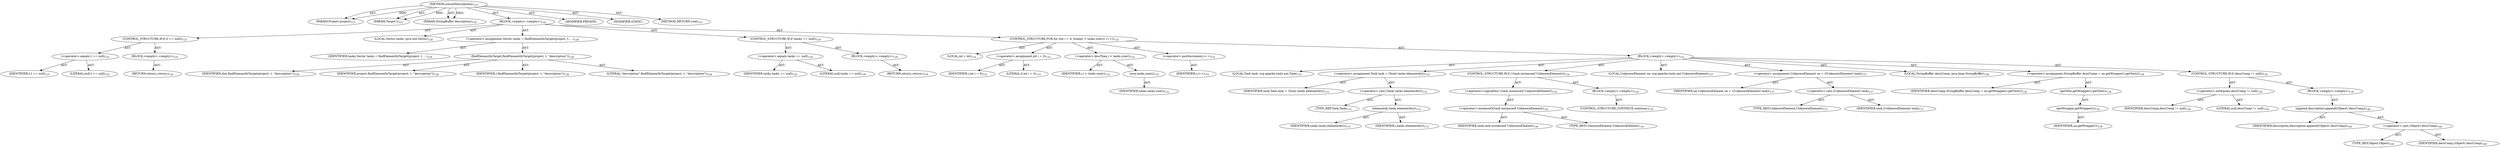 digraph "concatDescriptions" {  
"111669149698" [label = <(METHOD,concatDescriptions)<SUB>123</SUB>> ]
"115964116995" [label = <(PARAM,Project project)<SUB>123</SUB>> ]
"115964116996" [label = <(PARAM,Target t)<SUB>123</SUB>> ]
"115964116997" [label = <(PARAM,StringBuffer description)<SUB>124</SUB>> ]
"25769803782" [label = <(BLOCK,&lt;empty&gt;,&lt;empty&gt;)<SUB>124</SUB>> ]
"47244640260" [label = <(CONTROL_STRUCTURE,IF,if (t == null))<SUB>125</SUB>> ]
"30064771100" [label = <(&lt;operator&gt;.equals,t == null)<SUB>125</SUB>> ]
"68719476763" [label = <(IDENTIFIER,t,t == null)<SUB>125</SUB>> ]
"90194313219" [label = <(LITERAL,null,t == null)<SUB>125</SUB>> ]
"25769803783" [label = <(BLOCK,&lt;empty&gt;,&lt;empty&gt;)<SUB>125</SUB>> ]
"146028888066" [label = <(RETURN,return;,return;)<SUB>126</SUB>> ]
"94489280518" [label = <(LOCAL,Vector tasks: java.util.Vector)<SUB>128</SUB>> ]
"30064771101" [label = <(&lt;operator&gt;.assignment,Vector tasks = findElementInTarget(project, t, ...)<SUB>128</SUB>> ]
"68719476764" [label = <(IDENTIFIER,tasks,Vector tasks = findElementInTarget(project, t, ...)<SUB>128</SUB>> ]
"30064771102" [label = <(findElementInTarget,findElementInTarget(project, t, &quot;description&quot;))<SUB>128</SUB>> ]
"68719476765" [label = <(IDENTIFIER,this,findElementInTarget(project, t, &quot;description&quot;))<SUB>128</SUB>> ]
"68719476766" [label = <(IDENTIFIER,project,findElementInTarget(project, t, &quot;description&quot;))<SUB>128</SUB>> ]
"68719476767" [label = <(IDENTIFIER,t,findElementInTarget(project, t, &quot;description&quot;))<SUB>128</SUB>> ]
"90194313220" [label = <(LITERAL,&quot;description&quot;,findElementInTarget(project, t, &quot;description&quot;))<SUB>128</SUB>> ]
"47244640261" [label = <(CONTROL_STRUCTURE,IF,if (tasks == null))<SUB>129</SUB>> ]
"30064771103" [label = <(&lt;operator&gt;.equals,tasks == null)<SUB>129</SUB>> ]
"68719476768" [label = <(IDENTIFIER,tasks,tasks == null)<SUB>129</SUB>> ]
"90194313221" [label = <(LITERAL,null,tasks == null)<SUB>129</SUB>> ]
"25769803784" [label = <(BLOCK,&lt;empty&gt;,&lt;empty&gt;)<SUB>129</SUB>> ]
"146028888067" [label = <(RETURN,return;,return;)<SUB>130</SUB>> ]
"47244640262" [label = <(CONTROL_STRUCTURE,FOR,for (int i = 0; Some(i &lt; tasks.size()); i++))<SUB>132</SUB>> ]
"94489280519" [label = <(LOCAL,int i: int)<SUB>132</SUB>> ]
"30064771104" [label = <(&lt;operator&gt;.assignment,int i = 0)<SUB>132</SUB>> ]
"68719476769" [label = <(IDENTIFIER,i,int i = 0)<SUB>132</SUB>> ]
"90194313222" [label = <(LITERAL,0,int i = 0)<SUB>132</SUB>> ]
"30064771105" [label = <(&lt;operator&gt;.lessThan,i &lt; tasks.size())<SUB>132</SUB>> ]
"68719476770" [label = <(IDENTIFIER,i,i &lt; tasks.size())<SUB>132</SUB>> ]
"30064771106" [label = <(size,tasks.size())<SUB>132</SUB>> ]
"68719476771" [label = <(IDENTIFIER,tasks,tasks.size())<SUB>132</SUB>> ]
"30064771107" [label = <(&lt;operator&gt;.postIncrement,i++)<SUB>132</SUB>> ]
"68719476772" [label = <(IDENTIFIER,i,i++)<SUB>132</SUB>> ]
"25769803785" [label = <(BLOCK,&lt;empty&gt;,&lt;empty&gt;)<SUB>132</SUB>> ]
"94489280520" [label = <(LOCAL,Task task: org.apache.tools.ant.Task)<SUB>133</SUB>> ]
"30064771108" [label = <(&lt;operator&gt;.assignment,Task task = (Task) tasks.elementAt(i))<SUB>133</SUB>> ]
"68719476773" [label = <(IDENTIFIER,task,Task task = (Task) tasks.elementAt(i))<SUB>133</SUB>> ]
"30064771109" [label = <(&lt;operator&gt;.cast,(Task) tasks.elementAt(i))<SUB>133</SUB>> ]
"180388626435" [label = <(TYPE_REF,Task,Task)<SUB>133</SUB>> ]
"30064771110" [label = <(elementAt,tasks.elementAt(i))<SUB>133</SUB>> ]
"68719476774" [label = <(IDENTIFIER,tasks,tasks.elementAt(i))<SUB>133</SUB>> ]
"68719476775" [label = <(IDENTIFIER,i,tasks.elementAt(i))<SUB>133</SUB>> ]
"47244640263" [label = <(CONTROL_STRUCTURE,IF,if (!(task instanceof UnknownElement)))<SUB>134</SUB>> ]
"30064771111" [label = <(&lt;operator&gt;.logicalNot,!(task instanceof UnknownElement))<SUB>134</SUB>> ]
"30064771112" [label = <(&lt;operator&gt;.instanceOf,task instanceof UnknownElement)<SUB>134</SUB>> ]
"68719476776" [label = <(IDENTIFIER,task,task instanceof UnknownElement)<SUB>134</SUB>> ]
"180388626436" [label = <(TYPE_REF,UnknownElement,UnknownElement)<SUB>134</SUB>> ]
"25769803786" [label = <(BLOCK,&lt;empty&gt;,&lt;empty&gt;)<SUB>134</SUB>> ]
"47244640264" [label = <(CONTROL_STRUCTURE,CONTINUE,continue;)<SUB>135</SUB>> ]
"94489280521" [label = <(LOCAL,UnknownElement ue: org.apache.tools.ant.UnknownElement)<SUB>137</SUB>> ]
"30064771113" [label = <(&lt;operator&gt;.assignment,UnknownElement ue = ((UnknownElement) task))<SUB>137</SUB>> ]
"68719476777" [label = <(IDENTIFIER,ue,UnknownElement ue = ((UnknownElement) task))<SUB>137</SUB>> ]
"30064771114" [label = <(&lt;operator&gt;.cast,(UnknownElement) task)<SUB>137</SUB>> ]
"180388626437" [label = <(TYPE_REF,UnknownElement,UnknownElement)<SUB>137</SUB>> ]
"68719476778" [label = <(IDENTIFIER,task,(UnknownElement) task)<SUB>137</SUB>> ]
"94489280522" [label = <(LOCAL,StringBuffer descComp: java.lang.StringBuffer)<SUB>138</SUB>> ]
"30064771115" [label = <(&lt;operator&gt;.assignment,StringBuffer descComp = ue.getWrapper().getText())<SUB>138</SUB>> ]
"68719476779" [label = <(IDENTIFIER,descComp,StringBuffer descComp = ue.getWrapper().getText())<SUB>138</SUB>> ]
"30064771116" [label = <(getText,getWrapper().getText())<SUB>138</SUB>> ]
"30064771117" [label = <(getWrapper,getWrapper())<SUB>138</SUB>> ]
"68719476780" [label = <(IDENTIFIER,ue,getWrapper())<SUB>138</SUB>> ]
"47244640265" [label = <(CONTROL_STRUCTURE,IF,if (descComp != null))<SUB>139</SUB>> ]
"30064771118" [label = <(&lt;operator&gt;.notEquals,descComp != null)<SUB>139</SUB>> ]
"68719476781" [label = <(IDENTIFIER,descComp,descComp != null)<SUB>139</SUB>> ]
"90194313223" [label = <(LITERAL,null,descComp != null)<SUB>139</SUB>> ]
"25769803787" [label = <(BLOCK,&lt;empty&gt;,&lt;empty&gt;)<SUB>139</SUB>> ]
"30064771119" [label = <(append,description.append((Object) descComp))<SUB>140</SUB>> ]
"68719476782" [label = <(IDENTIFIER,description,description.append((Object) descComp))<SUB>140</SUB>> ]
"30064771120" [label = <(&lt;operator&gt;.cast,(Object) descComp)<SUB>140</SUB>> ]
"180388626438" [label = <(TYPE_REF,Object,Object)<SUB>140</SUB>> ]
"68719476783" [label = <(IDENTIFIER,descComp,(Object) descComp)<SUB>140</SUB>> ]
"133143986180" [label = <(MODIFIER,PRIVATE)> ]
"133143986181" [label = <(MODIFIER,STATIC)> ]
"128849018882" [label = <(METHOD_RETURN,void)<SUB>123</SUB>> ]
  "111669149698" -> "115964116995"  [ label = "AST: "] 
  "111669149698" -> "115964116996"  [ label = "AST: "] 
  "111669149698" -> "115964116997"  [ label = "AST: "] 
  "111669149698" -> "25769803782"  [ label = "AST: "] 
  "111669149698" -> "133143986180"  [ label = "AST: "] 
  "111669149698" -> "133143986181"  [ label = "AST: "] 
  "111669149698" -> "128849018882"  [ label = "AST: "] 
  "25769803782" -> "47244640260"  [ label = "AST: "] 
  "25769803782" -> "94489280518"  [ label = "AST: "] 
  "25769803782" -> "30064771101"  [ label = "AST: "] 
  "25769803782" -> "47244640261"  [ label = "AST: "] 
  "25769803782" -> "47244640262"  [ label = "AST: "] 
  "47244640260" -> "30064771100"  [ label = "AST: "] 
  "47244640260" -> "25769803783"  [ label = "AST: "] 
  "30064771100" -> "68719476763"  [ label = "AST: "] 
  "30064771100" -> "90194313219"  [ label = "AST: "] 
  "25769803783" -> "146028888066"  [ label = "AST: "] 
  "30064771101" -> "68719476764"  [ label = "AST: "] 
  "30064771101" -> "30064771102"  [ label = "AST: "] 
  "30064771102" -> "68719476765"  [ label = "AST: "] 
  "30064771102" -> "68719476766"  [ label = "AST: "] 
  "30064771102" -> "68719476767"  [ label = "AST: "] 
  "30064771102" -> "90194313220"  [ label = "AST: "] 
  "47244640261" -> "30064771103"  [ label = "AST: "] 
  "47244640261" -> "25769803784"  [ label = "AST: "] 
  "30064771103" -> "68719476768"  [ label = "AST: "] 
  "30064771103" -> "90194313221"  [ label = "AST: "] 
  "25769803784" -> "146028888067"  [ label = "AST: "] 
  "47244640262" -> "94489280519"  [ label = "AST: "] 
  "47244640262" -> "30064771104"  [ label = "AST: "] 
  "47244640262" -> "30064771105"  [ label = "AST: "] 
  "47244640262" -> "30064771107"  [ label = "AST: "] 
  "47244640262" -> "25769803785"  [ label = "AST: "] 
  "30064771104" -> "68719476769"  [ label = "AST: "] 
  "30064771104" -> "90194313222"  [ label = "AST: "] 
  "30064771105" -> "68719476770"  [ label = "AST: "] 
  "30064771105" -> "30064771106"  [ label = "AST: "] 
  "30064771106" -> "68719476771"  [ label = "AST: "] 
  "30064771107" -> "68719476772"  [ label = "AST: "] 
  "25769803785" -> "94489280520"  [ label = "AST: "] 
  "25769803785" -> "30064771108"  [ label = "AST: "] 
  "25769803785" -> "47244640263"  [ label = "AST: "] 
  "25769803785" -> "94489280521"  [ label = "AST: "] 
  "25769803785" -> "30064771113"  [ label = "AST: "] 
  "25769803785" -> "94489280522"  [ label = "AST: "] 
  "25769803785" -> "30064771115"  [ label = "AST: "] 
  "25769803785" -> "47244640265"  [ label = "AST: "] 
  "30064771108" -> "68719476773"  [ label = "AST: "] 
  "30064771108" -> "30064771109"  [ label = "AST: "] 
  "30064771109" -> "180388626435"  [ label = "AST: "] 
  "30064771109" -> "30064771110"  [ label = "AST: "] 
  "30064771110" -> "68719476774"  [ label = "AST: "] 
  "30064771110" -> "68719476775"  [ label = "AST: "] 
  "47244640263" -> "30064771111"  [ label = "AST: "] 
  "47244640263" -> "25769803786"  [ label = "AST: "] 
  "30064771111" -> "30064771112"  [ label = "AST: "] 
  "30064771112" -> "68719476776"  [ label = "AST: "] 
  "30064771112" -> "180388626436"  [ label = "AST: "] 
  "25769803786" -> "47244640264"  [ label = "AST: "] 
  "30064771113" -> "68719476777"  [ label = "AST: "] 
  "30064771113" -> "30064771114"  [ label = "AST: "] 
  "30064771114" -> "180388626437"  [ label = "AST: "] 
  "30064771114" -> "68719476778"  [ label = "AST: "] 
  "30064771115" -> "68719476779"  [ label = "AST: "] 
  "30064771115" -> "30064771116"  [ label = "AST: "] 
  "30064771116" -> "30064771117"  [ label = "AST: "] 
  "30064771117" -> "68719476780"  [ label = "AST: "] 
  "47244640265" -> "30064771118"  [ label = "AST: "] 
  "47244640265" -> "25769803787"  [ label = "AST: "] 
  "30064771118" -> "68719476781"  [ label = "AST: "] 
  "30064771118" -> "90194313223"  [ label = "AST: "] 
  "25769803787" -> "30064771119"  [ label = "AST: "] 
  "30064771119" -> "68719476782"  [ label = "AST: "] 
  "30064771119" -> "30064771120"  [ label = "AST: "] 
  "30064771120" -> "180388626438"  [ label = "AST: "] 
  "30064771120" -> "68719476783"  [ label = "AST: "] 
  "111669149698" -> "115964116995"  [ label = "DDG: "] 
  "111669149698" -> "115964116996"  [ label = "DDG: "] 
  "111669149698" -> "115964116997"  [ label = "DDG: "] 
}
